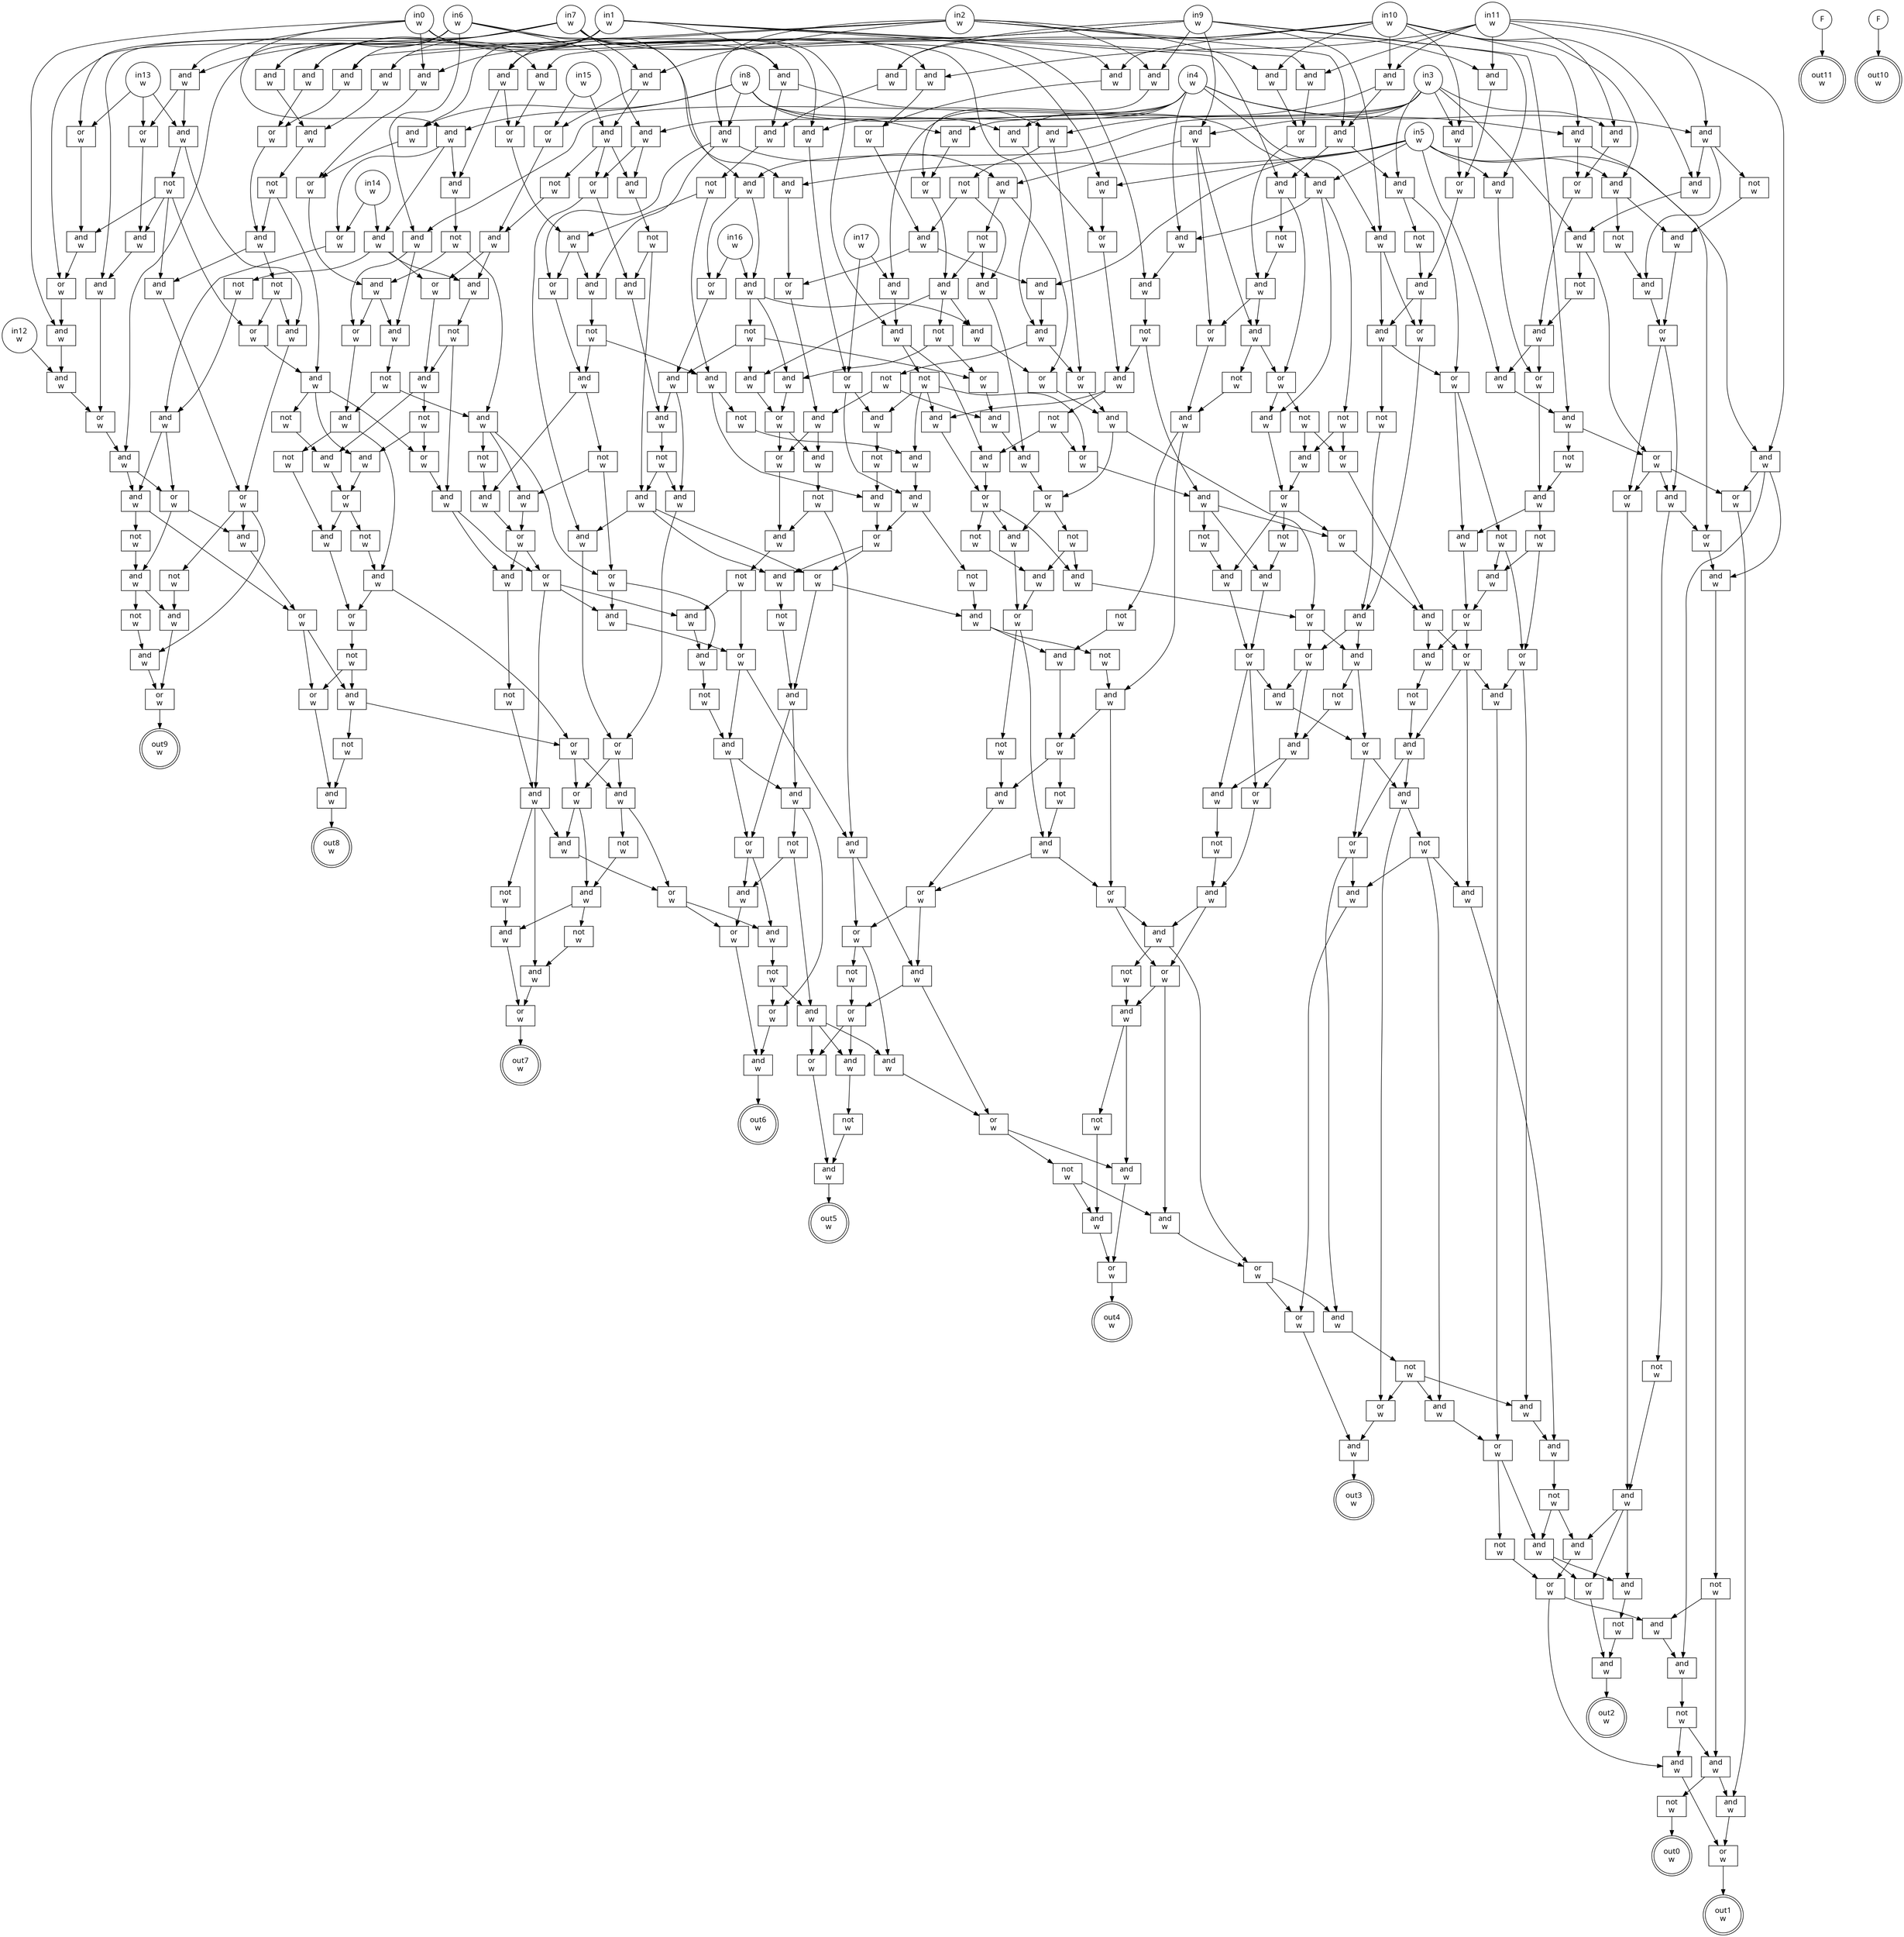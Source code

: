digraph circuit{
	node [style = filled, fillcolor = white,shape=rect, fontname=geneva]
	g0 [label="in0\nw",shape=circle,fillcolor=white]
	g1 [label="in1\nw",shape=circle,fillcolor=white]
	g2 [label="in2\nw",shape=circle,fillcolor=white]
	g3 [label="in3\nw",shape=circle,fillcolor=white]
	g4 [label="in4\nw",shape=circle,fillcolor=white]
	g5 [label="in5\nw",shape=circle,fillcolor=white]
	g6 [label="in6\nw",shape=circle,fillcolor=white]
	g7 [label="in7\nw",shape=circle,fillcolor=white]
	g8 [label="in8\nw",shape=circle,fillcolor=white]
	g9 [label="in9\nw",shape=circle,fillcolor=white]
	g10 [label="in10\nw",shape=circle,fillcolor=white]
	g11 [label="in11\nw",shape=circle,fillcolor=white]
	g12 [label="in12\nw",shape=circle,fillcolor=white]
	g13 [label="in13\nw",shape=circle,fillcolor=white]
	g14 [label="in14\nw",shape=circle,fillcolor=white]
	g15 [label="in15\nw",shape=circle,fillcolor=white]
	g16 [label="in16\nw",shape=circle,fillcolor=white]
	g17 [label="in17\nw",shape=circle,fillcolor=white]
	g18 [label="F",shape=circle,fillcolor=white]
	g19 [label="F",shape=circle,fillcolor=white]
	g20 [label="and\nw",fillcolor=white]
	g21 [label="and\nw",fillcolor=white]
	g22 [label="or\nw",fillcolor=white]
	g23 [label="and\nw",fillcolor=white]
	g24 [label="and\nw",fillcolor=white]
	g25 [label="and\nw",fillcolor=white]
	g26 [label="and\nw",fillcolor=white]
	g27 [label="not\nw",fillcolor=white]
	g28 [label="and\nw",fillcolor=white]
	g29 [label="and\nw",fillcolor=white]
	g30 [label="not\nw",fillcolor=white]
	g31 [label="and\nw",fillcolor=white]
	g32 [label="and\nw",fillcolor=white]
	g33 [label="and\nw",fillcolor=white]
	g34 [label="and\nw",fillcolor=white]
	g35 [label="not\nw",fillcolor=white]
	g36 [label="and\nw",fillcolor=white]
	g37 [label="or\nw",fillcolor=white]
	g38 [label="and\nw",fillcolor=white]
	g39 [label="not\nw",fillcolor=white]
	g40 [label="and\nw",fillcolor=white]
	g41 [label="or\nw",fillcolor=white]
	g42 [label="and\nw",fillcolor=white]
	g43 [label="and\nw",fillcolor=white]
	g44 [label="not\nw",fillcolor=white]
	g45 [label="and\nw",fillcolor=white]
	g46 [label="and\nw",fillcolor=white]
	g47 [label="not\nw",fillcolor=white]
	g48 [label="and\nw",fillcolor=white]
	g49 [label="or\nw",fillcolor=white]
	g50 [label="not\nw",fillcolor=white]
	g51 [label="or\nw",fillcolor=white]
	g52 [label="and\nw",fillcolor=white]
	g53 [label="not\nw",fillcolor=white]
	g54 [label="and\nw",fillcolor=white]
	g55 [label="and\nw",fillcolor=white]
	g56 [label="and\nw",fillcolor=white]
	g57 [label="and\nw",fillcolor=white]
	g58 [label="and\nw",fillcolor=white]
	g59 [label="not\nw",fillcolor=white]
	g60 [label="and\nw",fillcolor=white]
	g61 [label="or\nw",fillcolor=white]
	g62 [label="and\nw",fillcolor=white]
	g63 [label="and\nw",fillcolor=white]
	g64 [label="and\nw",fillcolor=white]
	g65 [label="not\nw",fillcolor=white]
	g66 [label="or\nw",fillcolor=white]
	g67 [label="and\nw",fillcolor=white]
	g68 [label="and\nw",fillcolor=white]
	g69 [label="and\nw",fillcolor=white]
	g70 [label="and\nw",fillcolor=white]
	g71 [label="and\nw",fillcolor=white]
	g72 [label="or\nw",fillcolor=white]
	g73 [label="and\nw",fillcolor=white]
	g74 [label="not\nw",fillcolor=white]
	g75 [label="and\nw",fillcolor=white]
	g76 [label="and\nw",fillcolor=white]
	g77 [label="and\nw",fillcolor=white]
	g78 [label="or\nw",fillcolor=white]
	g79 [label="or\nw",fillcolor=white]
	g80 [label="and\nw",fillcolor=white]
	g81 [label="or\nw",fillcolor=white]
	g82 [label="and\nw",fillcolor=white]
	g83 [label="not\nw",fillcolor=white]
	g84 [label="not\nw",fillcolor=white]
	g85 [label="and\nw",fillcolor=white]
	g86 [label="or\nw",fillcolor=white]
	g87 [label="not\nw",fillcolor=white]
	g88 [label="or\nw",fillcolor=white]
	g89 [label="and\nw",fillcolor=white]
	g90 [label="not\nw",fillcolor=white]
	g91 [label="and\nw",fillcolor=white]
	g92 [label="and\nw",fillcolor=white]
	g93 [label="and\nw",fillcolor=white]
	g94 [label="or\nw",fillcolor=white]
	g95 [label="and\nw",fillcolor=white]
	g96 [label="not\nw",fillcolor=white]
	g97 [label="and\nw",fillcolor=white]
	g98 [label="and\nw",fillcolor=white]
	g99 [label="not\nw",fillcolor=white]
	g100 [label="and\nw",fillcolor=white]
	g101 [label="and\nw",fillcolor=white]
	g102 [label="and\nw",fillcolor=white]
	g103 [label="or\nw",fillcolor=white]
	g104 [label="not\nw",fillcolor=white]
	g105 [label="or\nw",fillcolor=white]
	g106 [label="and\nw",fillcolor=white]
	g107 [label="and\nw",fillcolor=white]
	g108 [label="and\nw",fillcolor=white]
	g109 [label="not\nw",fillcolor=white]
	g110 [label="and\nw",fillcolor=white]
	g111 [label="or\nw",fillcolor=white]
	g112 [label="and\nw",fillcolor=white]
	g113 [label="and\nw",fillcolor=white]
	g114 [label="and\nw",fillcolor=white]
	g115 [label="or\nw",fillcolor=white]
	g116 [label="not\nw",fillcolor=white]
	g117 [label="and\nw",fillcolor=white]
	g118 [label="or\nw",fillcolor=white]
	g119 [label="or\nw",fillcolor=white]
	g120 [label="and\nw",fillcolor=white]
	g121 [label="and\nw",fillcolor=white]
	g122 [label="and\nw",fillcolor=white]
	g123 [label="not\nw",fillcolor=white]
	g124 [label="and\nw",fillcolor=white]
	g125 [label="or\nw",fillcolor=white]
	g126 [label="and\nw",fillcolor=white]
	g127 [label="and\nw",fillcolor=white]
	g128 [label="or\nw",fillcolor=white]
	g129 [label="and\nw",fillcolor=white]
	g130 [label="not\nw",fillcolor=white]
	g131 [label="and\nw",fillcolor=white]
	g132 [label="or\nw",fillcolor=white]
	g133 [label="or\nw",fillcolor=white]
	g134 [label="not\nw",fillcolor=white]
	g135 [label="or\nw",fillcolor=white]
	g136 [label="and\nw",fillcolor=white]
	g137 [label="and\nw",fillcolor=white]
	g138 [label="or\nw",fillcolor=white]
	g139 [label="and\nw",fillcolor=white]
	g140 [label="and\nw",fillcolor=white]
	g141 [label="not\nw",fillcolor=white]
	g142 [label="and\nw",fillcolor=white]
	g143 [label="not\nw",fillcolor=white]
	g144 [label="and\nw",fillcolor=white]
	g145 [label="and\nw",fillcolor=white]
	g146 [label="and\nw",fillcolor=white]
	g147 [label="and\nw",fillcolor=white]
	g148 [label="or\nw",fillcolor=white]
	g149 [label="and\nw",fillcolor=white]
	g150 [label="not\nw",fillcolor=white]
	g151 [label="and\nw",fillcolor=white]
	g152 [label="and\nw",fillcolor=white]
	g153 [label="or\nw",fillcolor=white]
	g154 [label="and\nw",fillcolor=white]
	g155 [label="not\nw",fillcolor=white]
	g156 [label="and\nw",fillcolor=white]
	g157 [label="or\nw",fillcolor=white]
	g158 [label="and\nw",fillcolor=white]
	g159 [label="or\nw",fillcolor=white]
	g160 [label="not\nw",fillcolor=white]
	g161 [label="and\nw",fillcolor=white]
	g162 [label="or\nw",fillcolor=white]
	g163 [label="or\nw",fillcolor=white]
	g164 [label="and\nw",fillcolor=white]
	g165 [label="or\nw",fillcolor=white]
	g166 [label="and\nw",fillcolor=white]
	g167 [label="and\nw",fillcolor=white]
	g168 [label="not\nw",fillcolor=white]
	g169 [label="and\nw",fillcolor=white]
	g170 [label="not\nw",fillcolor=white]
	g171 [label="or\nw",fillcolor=white]
	g172 [label="and\nw",fillcolor=white]
	g173 [label="not\nw",fillcolor=white]
	g174 [label="and\nw",fillcolor=white]
	g175 [label="or\nw",fillcolor=white]
	g176 [label="and\nw",fillcolor=white]
	g177 [label="and\nw",fillcolor=white]
	g178 [label="not\nw",fillcolor=white]
	g179 [label="or\nw",fillcolor=white]
	g180 [label="and\nw",fillcolor=white]
	g181 [label="not\nw",fillcolor=white]
	g182 [label="not\nw",fillcolor=white]
	g183 [label="and\nw",fillcolor=white]
	g184 [label="and\nw",fillcolor=white]
	g185 [label="not\nw",fillcolor=white]
	g186 [label="and\nw",fillcolor=white]
	g187 [label="or\nw",fillcolor=white]
	g188 [label="and\nw",fillcolor=white]
	g189 [label="and\nw",fillcolor=white]
	g190 [label="not\nw",fillcolor=white]
	g191 [label="and\nw",fillcolor=white]
	g192 [label="and\nw",fillcolor=white]
	g193 [label="and\nw",fillcolor=white]
	g194 [label="or\nw",fillcolor=white]
	g195 [label="and\nw",fillcolor=white]
	g196 [label="or\nw",fillcolor=white]
	g197 [label="not\nw",fillcolor=white]
	g198 [label="or\nw",fillcolor=white]
	g199 [label="and\nw",fillcolor=white]
	g200 [label="and\nw",fillcolor=white]
	g201 [label="or\nw",fillcolor=white]
	g202 [label="and\nw",fillcolor=white]
	g203 [label="not\nw",fillcolor=white]
	g204 [label="and\nw",fillcolor=white]
	g205 [label="or\nw",fillcolor=white]
	g206 [label="not\nw",fillcolor=white]
	g207 [label="and\nw",fillcolor=white]
	g208 [label="and\nw",fillcolor=white]
	g209 [label="or\nw",fillcolor=white]
	g210 [label="and\nw",fillcolor=white]
	g211 [label="or\nw",fillcolor=white]
	g212 [label="and\nw",fillcolor=white]
	g213 [label="and\nw",fillcolor=white]
	g214 [label="or\nw",fillcolor=white]
	g215 [label="not\nw",fillcolor=white]
	g216 [label="and\nw",fillcolor=white]
	g217 [label="and\nw",fillcolor=white]
	g218 [label="not\nw",fillcolor=white]
	g219 [label="and\nw",fillcolor=white]
	g220 [label="or\nw",fillcolor=white]
	g221 [label="and\nw",fillcolor=white]
	g222 [label="or\nw",fillcolor=white]
	g223 [label="and\nw",fillcolor=white]
	g224 [label="and\nw",fillcolor=white]
	g225 [label="not\nw",fillcolor=white]
	g226 [label="and\nw",fillcolor=white]
	g227 [label="not\nw",fillcolor=white]
	g228 [label="or\nw",fillcolor=white]
	g229 [label="and\nw",fillcolor=white]
	g230 [label="and\nw",fillcolor=white]
	g231 [label="not\nw",fillcolor=white]
	g232 [label="and\nw",fillcolor=white]
	g233 [label="or\nw",fillcolor=white]
	g234 [label="not\nw",fillcolor=white]
	g235 [label="or\nw",fillcolor=white]
	g236 [label="and\nw",fillcolor=white]
	g237 [label="or\nw",fillcolor=white]
	g238 [label="and\nw",fillcolor=white]
	g239 [label="not\nw",fillcolor=white]
	g240 [label="or\nw",fillcolor=white]
	g241 [label="and\nw",fillcolor=white]
	g242 [label="not\nw",fillcolor=white]
	g243 [label="not\nw",fillcolor=white]
	g244 [label="and\nw",fillcolor=white]
	g245 [label="and\nw",fillcolor=white]
	g246 [label="or\nw",fillcolor=white]
	g247 [label="and\nw",fillcolor=white]
	g248 [label="and\nw",fillcolor=white]
	g249 [label="not\nw",fillcolor=white]
	g250 [label="and\nw",fillcolor=white]
	g251 [label="or\nw",fillcolor=white]
	g252 [label="and\nw",fillcolor=white]
	g253 [label="not\nw",fillcolor=white]
	g254 [label="and\nw",fillcolor=white]
	g255 [label="and\nw",fillcolor=white]
	g256 [label="not\nw",fillcolor=white]
	g257 [label="and\nw",fillcolor=white]
	g258 [label="or\nw",fillcolor=white]
	g259 [label="or\nw",fillcolor=white]
	g260 [label="and\nw",fillcolor=white]
	g261 [label="not\nw",fillcolor=white]
	g262 [label="and\nw",fillcolor=white]
	g263 [label="and\nw",fillcolor=white]
	g264 [label="and\nw",fillcolor=white]
	g265 [label="or\nw",fillcolor=white]
	g266 [label="not\nw",fillcolor=white]
	g267 [label="and\nw",fillcolor=white]
	g268 [label="or\nw",fillcolor=white]
	g269 [label="or\nw",fillcolor=white]
	g270 [label="and\nw",fillcolor=white]
	g271 [label="and\nw",fillcolor=white]
	g272 [label="and\nw",fillcolor=white]
	g273 [label="not\nw",fillcolor=white]
	g274 [label="and\nw",fillcolor=white]
	g275 [label="and\nw",fillcolor=white]
	g276 [label="or\nw",fillcolor=white]
	g277 [label="and\nw",fillcolor=white]
	g278 [label="not\nw",fillcolor=white]
	g279 [label="or\nw",fillcolor=white]
	g280 [label="and\nw",fillcolor=white]
	g281 [label="not\nw",fillcolor=white]
	g282 [label="and\nw",fillcolor=white]
	g283 [label="and\nw",fillcolor=white]
	g284 [label="not\nw",fillcolor=white]
	g285 [label="and\nw",fillcolor=white]
	g286 [label="or\nw",fillcolor=white]
	g287 [label="not\nw",fillcolor=white]
	g288 [label="and\nw",fillcolor=white]
	g289 [label="not\nw",fillcolor=white]
	g290 [label="and\nw",fillcolor=white]
	g291 [label="and\nw",fillcolor=white]
	g292 [label="or\nw",fillcolor=white]
	g293 [label="and\nw",fillcolor=white]
	g294 [label="and\nw",fillcolor=white]
	g295 [label="and\nw",fillcolor=white]
	g296 [label="or\nw",fillcolor=white]
	g297 [label="and\nw",fillcolor=white]
	g298 [label="not\nw",fillcolor=white]
	g299 [label="and\nw",fillcolor=white]
	g300 [label="and\nw",fillcolor=white]
	g301 [label="or\nw",fillcolor=white]
	g302 [label="and\nw",fillcolor=white]
	g303 [label="not\nw",fillcolor=white]
	g304 [label="and\nw",fillcolor=white]
	g305 [label="or\nw",fillcolor=white]
	g306 [label="and\nw",fillcolor=white]
	g307 [label="or\nw",fillcolor=white]
	g308 [label="not\nw",fillcolor=white]
	g309 [label="and\nw",fillcolor=white]
	g310 [label="or\nw",fillcolor=white]
	g311 [label="and\nw",fillcolor=white]
	g312 [label="or\nw",fillcolor=white]
	g313 [label="and\nw",fillcolor=white]
	g314 [label="not\nw",fillcolor=white]
	g315 [label="or\nw",fillcolor=white]
	g316 [label="and\nw",fillcolor=white]
	g317 [label="and\nw",fillcolor=white]
	g318 [label="not\nw",fillcolor=white]
	g319 [label="or\nw",fillcolor=white]
	g320 [label="and\nw",fillcolor=white]
	g321 [label="or\nw",fillcolor=white]
	g322 [label="and\nw",fillcolor=white]
	g323 [label="not\nw",fillcolor=white]
	g324 [label="and\nw",fillcolor=white]
	g325 [label="not\nw",fillcolor=white]
	g326 [label="and\nw",fillcolor=white]
	g327 [label="or\nw",fillcolor=white]
	g328 [label="and\nw",fillcolor=white]
	g329 [label="not\nw",fillcolor=white]
	g330 [label="and\nw",fillcolor=white]
	g331 [label="or\nw",fillcolor=white]
	g332 [label="and\nw",fillcolor=white]
	g333 [label="or\nw",fillcolor=white]
	g334 [label="and\nw",fillcolor=white]
	g335 [label="and\nw",fillcolor=white]
	g336 [label="not\nw",fillcolor=white]
	g337 [label="or\nw",fillcolor=white]
	g338 [label="and\nw",fillcolor=white]
	g339 [label="not\nw",fillcolor=white]
	g340 [label="or\nw",fillcolor=white]
	g341 [label="and\nw",fillcolor=white]
	g342 [label="or\nw",fillcolor=white]
	g343 [label="not\nw",fillcolor=white]
	g344 [label="and\nw",fillcolor=white]
	g345 [label="or\nw",fillcolor=white]
	g346 [label="and\nw",fillcolor=white]
	g347 [label="and\nw",fillcolor=white]
	g348 [label="not\nw",fillcolor=white]
	g349 [label="and\nw",fillcolor=white]
	g350 [label="and\nw",fillcolor=white]
	g351 [label="not\nw",fillcolor=white]
	g352 [label="or\nw",fillcolor=white]
	g353 [label="and\nw",fillcolor=white]
	g354 [label="not\nw",fillcolor=white]
	g355 [label="or\nw",fillcolor=white]
	g356 [label="and\nw",fillcolor=white]
	g357 [label="and\nw",fillcolor=white]
	g358 [label="not\nw",fillcolor=white]
	g359 [label="or\nw",fillcolor=white]
	g360 [label="and\nw",fillcolor=white]
	g361 [label="and\nw",fillcolor=white]
	g362 [label="or\nw",fillcolor=white]
	g363 [label="and\nw",fillcolor=white]
	g364 [label="not\nw",fillcolor=white]
	g365 [label="and\nw",fillcolor=white]
	g366 [label="or\nw",fillcolor=white]
	g367 [label="and\nw",fillcolor=white]
	g368 [label="or\nw",fillcolor=white]
	g369 [label="and\nw",fillcolor=white]
	g370 [label="not\nw",fillcolor=white]
	g371 [label="or\nw",fillcolor=white]
	g372 [label="and\nw",fillcolor=white]
	g373 [label="and\nw",fillcolor=white]
	g374 [label="not\nw",fillcolor=white]
	g375 [label="and\nw",fillcolor=white]
	g376 [label="and\nw",fillcolor=white]
	g377 [label="or\nw",fillcolor=white]
	g378 [label="and\nw",fillcolor=white]
	g379 [label="or\nw",fillcolor=white]
	g380 [label="and\nw",fillcolor=white]
	g381 [label="not\nw",fillcolor=white]
	g382 [label="and\nw",fillcolor=white]
	g383 [label="not\nw",fillcolor=white]
	g384 [label="or\nw",fillcolor=white]
	g385 [label="and\nw",fillcolor=white]
	g386 [label="and\nw",fillcolor=white]
	g387 [label="not\nw",fillcolor=white]
	g388 [label="and\nw",fillcolor=white]
	g389 [label="and\nw",fillcolor=white]
	g390 [label="not\nw",fillcolor=white]
	g391 [label="and\nw",fillcolor=white]
	g392 [label="or\nw",fillcolor=white]
	g393 [label="or\nw",fillcolor=white]
	g394 [label="and\nw",fillcolor=white]
	g395 [label="and\nw",fillcolor=white]
	g396 [label="or\nw",fillcolor=white]
	g397 [label="and\nw",fillcolor=white]
	g398 [label="out0\nw",shape=doublecircle,fillcolor=white]
	g399 [label="out1\nw",shape=doublecircle,fillcolor=white]
	g400 [label="out2\nw",shape=doublecircle,fillcolor=white]
	g401 [label="out3\nw",shape=doublecircle,fillcolor=white]
	g402 [label="out4\nw",shape=doublecircle,fillcolor=white]
	g403 [label="out5\nw",shape=doublecircle,fillcolor=white]
	g404 [label="out6\nw",shape=doublecircle,fillcolor=white]
	g405 [label="out7\nw",shape=doublecircle,fillcolor=white]
	g406 [label="out8\nw",shape=doublecircle,fillcolor=white]
	g407 [label="out9\nw",shape=doublecircle,fillcolor=white]
	g408 [label="out10\nw",shape=doublecircle,fillcolor=white]
	g409 [label="out11\nw",shape=doublecircle,fillcolor=white]
	edge [fontname=Geneva,fontcolor=forestgreen]
	g0->g174
	g0->g186
	g0->g207
	g0->g221
	g0->g245
	g0->g247
	g0->g291
	g1->g137
	g1->g139
	g1->g144
	g1->g145
	g1->g146
	g1->g147
	g1->g149
	g1->g192
	g1->g194
	g1->g247
	g2->g91
	g2->g92
	g2->g107
	g2->g110
	g2->g120
	g2->g121
	g2->g124
	g2->g139
	g3->g62
	g3->g63
	g3->g68
	g3->g69
	g3->g70
	g3->g71
	g3->g73
	g3->g122
	g4->g32
	g4->g33
	g4->g36
	g4->g40
	g4->g42
	g4->g54
	g4->g55
	g4->g56
	g5->g24
	g5->g25
	g5->g26
	g5->g28
	g5->g29
	g5->g31
	g5->g76
	g5->g294
	g6->g23
	g6->g24
	g6->g32
	g6->g62
	g6->g91
	g6->g210
	g6->g295
	g7->g22
	g7->g23
	g7->g25
	g7->g34
	g7->g36
	g7->g43
	g7->g63
	g7->g92
	g7->g137
	g7->g186
	g8->g26
	g8->g40
	g8->g68
	g8->g107
	g8->g144
	g8->g174
	g9->g21
	g9->g28
	g9->g54
	g9->g69
	g9->g77
	g9->g110
	g9->g145
	g9->g221
	g10->g20
	g10->g21
	g10->g29
	g10->g55
	g10->g57
	g10->g70
	g10->g120
	g10->g146
	g10->g245
	g11->g20
	g11->g31
	g11->g56
	g11->g71
	g11->g124
	g11->g147
	g11->g291
	g12->g208
	g13->g22
	g13->g187
	g13->g188
	g14->g175
	g14->g176
	g15->g93
	g15->g105
	g16->g64
	g16->g66
	g17->g33
	g17->g37
	g18->g409
	g19->g408
	g20->g121
	g20->g288
	g21->g248
	g22->g193
	g23->g140
	g24->g333
	g25->g41
	g26->g27
	g26->g42
	g26->g154
	g27->g156
	g27->g163
	g28->g88
	g29->g30
	g29->g60
	g30->g58
	g31->g82
	g31->g86
	g31->g386
	g32->g94
	g32->g95
	g33->g34
	g34->g35
	g34->g48
	g35->g38
	g35->g46
	g35->g51
	g35->g274
	g36->g37
	g37->g38
	g37->g275
	g38->g39
	g39->g272
	g40->g41
	g41->g45
	g42->g43
	g43->g44
	g44->g45
	g44->g52
	g45->g46
	g45->g47
	g46->g49
	g47->g48
	g47->g51
	g48->g49
	g49->g50
	g49->g302
	g49->g311
	g50->g304
	g51->g52
	g52->g53
	g52->g159
	g52->g161
	g53->g158
	g54->g127
	g54->g135
	g55->g72
	g55->g81
	g56->g57
	g56->g58
	g56->g59
	g57->g73
	g58->g61
	g59->g60
	g60->g61
	g61->g79
	g61->g80
	g62->g224
	g62->g228
	g63->g64
	g63->g66
	g64->g65
	g64->g114
	g64->g117
	g65->g67
	g65->g113
	g65->g119
	g66->g67
	g67->g98
	g67->g100
	g68->g111
	g69->g108
	g69->g152
	g69->g171
	g70->g125
	g71->g72
	g72->g75
	g73->g74
	g73->g78
	g74->g75
	g75->g76
	g75->g88
	g76->g77
	g77->g78
	g77->g87
	g78->g79
	g78->g80
	g78->g86
	g79->g85
	g80->g81
	g80->g84
	g81->g82
	g82->g83
	g83->g385
	g83->g388
	g84->g85
	g85->g375
	g85->g379
	g85->g380
	g86->g389
	g87->g89
	g88->g89
	g89->g90
	g89->g129
	g90->g131
	g90->g133
	g91->g138
	g92->g93
	g92->g105
	g93->g94
	g93->g95
	g93->g104
	g94->g97
	g94->g102
	g95->g96
	g96->g97
	g96->g101
	g97->g98
	g98->g99
	g99->g100
	g99->g101
	g100->g103
	g101->g102
	g101->g277
	g101->g279
	g102->g103
	g103->g238
	g103->g240
	g104->g106
	g105->g106
	g106->g177
	g106->g179
	g107->g108
	g107->g251
	g107->g252
	g108->g109
	g108->g115
	g109->g112
	g109->g290
	g110->g111
	g111->g112
	g112->g113
	g112->g114
	g112->g116
	g113->g118
	g114->g115
	g115->g297
	g116->g117
	g116->g119
	g117->g118
	g118->g335
	g118->g337
	g119->g299
	g120->g148
	g121->g122
	g121->g149
	g122->g123
	g122->g128
	g123->g126
	g124->g125
	g125->g126
	g126->g127
	g126->g135
	g127->g128
	g127->g134
	g128->g129
	g128->g130
	g129->g132
	g130->g131
	g130->g133
	g131->g132
	g132->g165
	g132->g167
	g133->g166
	g133->g372
	g134->g136
	g135->g136
	g136->g313
	g136->g315
	g137->g138
	g138->g142
	g139->g140
	g140->g141
	g141->g142
	g141->g199
	g142->g143
	g142->g195
	g143->g189
	g143->g198
	g144->g222
	g145->g184
	g145->g246
	g146->g292
	g147->g148
	g148->g151
	g149->g150
	g149->g153
	g150->g151
	g151->g152
	g151->g171
	g152->g153
	g152->g170
	g153->g154
	g153->g155
	g154->g157
	g155->g156
	g155->g163
	g156->g157
	g157->g158
	g157->g159
	g157->g160
	g158->g162
	g159->g164
	g160->g161
	g161->g162
	g162->g317
	g162->g319
	g162->g326
	g163->g164
	g164->g165
	g164->g167
	g165->g166
	g165->g169
	g165->g330
	g166->g377
	g167->g168
	g168->g169
	g169->g328
	g169->g331
	g170->g172
	g171->g172
	g172->g173
	g172->g285
	g173->g283
	g174->g175
	g174->g176
	g174->g184
	g175->g183
	g176->g177
	g176->g179
	g176->g182
	g177->g178
	g178->g180
	g178->g202
	g179->g180
	g180->g181
	g180->g204
	g181->g200
	g181->g201
	g182->g183
	g183->g211
	g183->g213
	g184->g185
	g185->g223
	g185->g226
	g186->g187
	g186->g188
	g187->g191
	g188->g189
	g188->g190
	g189->g196
	g190->g191
	g190->g193
	g190->g195
	g190->g198
	g191->g192
	g192->g209
	g193->g194
	g194->g207
	g195->g196
	g196->g197
	g196->g212
	g196->g219
	g197->g217
	g198->g199
	g199->g200
	g199->g201
	g199->g203
	g200->g205
	g201->g202
	g202->g259
	g202->g260
	g203->g204
	g204->g205
	g205->g206
	g205->g232
	g206->g230
	g207->g208
	g208->g209
	g209->g210
	g210->g211
	g210->g213
	g211->g212
	g211->g216
	g212->g214
	g213->g214
	g213->g215
	g214->g235
	g214->g236
	g215->g216
	g216->g217
	g216->g218
	g217->g220
	g218->g219
	g219->g220
	g220->g407
	g221->g222
	g222->g223
	g223->g224
	g223->g228
	g224->g225
	g225->g226
	g225->g229
	g226->g227
	g226->g257
	g226->g269
	g227->g255
	g228->g229
	g229->g230
	g229->g231
	g230->g233
	g230->g237
	g231->g232
	g232->g233
	g233->g234
	g234->g235
	g234->g236
	g235->g244
	g236->g237
	g236->g243
	g237->g238
	g237->g240
	g238->g239
	g238->g265
	g239->g241
	g240->g241
	g240->g264
	g241->g242
	g241->g267
	g242->g263
	g243->g244
	g244->g406
	g245->g246
	g246->g250
	g247->g248
	g247->g288
	g248->g249
	g249->g250
	g249->g271
	g250->g251
	g250->g252
	g251->g254
	g252->g253
	g253->g254
	g253->g271
	g254->g255
	g254->g256
	g255->g258
	g256->g257
	g256->g269
	g257->g258
	g258->g259
	g258->g260
	g259->g262
	g259->g270
	g259->g346
	g260->g261
	g261->g262
	g262->g263
	g262->g264
	g262->g266
	g263->g268
	g264->g265
	g265->g353
	g265->g396
	g266->g267
	g267->g268
	g268->g405
	g269->g270
	g269->g347
	g270->g340
	g271->g272
	g271->g273
	g272->g276
	g273->g274
	g274->g275
	g275->g276
	g275->g281
	g276->g277
	g276->g279
	g277->g278
	g278->g280
	g279->g280
	g279->g282
	g280->g350
	g280->g352
	g281->g282
	g282->g283
	g282->g284
	g283->g286
	g284->g285
	g285->g286
	g285->g307
	g286->g287
	g286->g309
	g287->g306
	g288->g289
	g288->g296
	g289->g290
	g289->g293
	g290->g300
	g291->g292
	g292->g293
	g293->g294
	g293->g333
	g294->g295
	g295->g296
	g295->g298
	g296->g297
	g297->g301
	g297->g312
	g298->g299
	g298->g334
	g299->g300
	g300->g301
	g301->g302
	g301->g303
	g302->g305
	g303->g304
	g303->g311
	g304->g305
	g305->g306
	g305->g308
	g306->g307
	g306->g310
	g307->g321
	g307->g322
	g308->g309
	g309->g310
	g310->g342
	g310->g344
	g311->g312
	g312->g313
	g312->g315
	g313->g314
	g313->g327
	g314->g316
	g315->g316
	g315->g326
	g316->g317
	g316->g319
	g317->g318
	g318->g320
	g319->g320
	g320->g321
	g320->g322
	g321->g324
	g321->g367
	g322->g323
	g322->g368
	g323->g324
	g324->g325
	g324->g363
	g325->g365
	g326->g327
	g327->g328
	g327->g331
	g328->g329
	g328->g371
	g329->g330
	g329->g332
	g329->g376
	g330->g373
	g331->g332
	g331->g369
	g332->g393
	g333->g334
	g334->g335
	g334->g337
	g335->g336
	g336->g338
	g336->g341
	g337->g338
	g338->g339
	g339->g340
	g339->g346
	g340->g341
	g340->g349
	g341->g342
	g341->g344
	g342->g343
	g342->g361
	g343->g345
	g344->g345
	g344->g362
	g345->g357
	g345->g359
	g346->g347
	g347->g348
	g348->g349
	g349->g350
	g349->g352
	g350->g351
	g350->g355
	g351->g356
	g351->g395
	g352->g353
	g352->g395
	g353->g354
	g354->g355
	g354->g356
	g355->g397
	g356->g357
	g356->g359
	g356->g361
	g357->g358
	g358->g360
	g359->g360
	g360->g403
	g361->g362
	g362->g363
	g362->g364
	g363->g366
	g364->g365
	g364->g367
	g365->g366
	g366->g402
	g367->g368
	g368->g369
	g368->g393
	g369->g370
	g370->g371
	g370->g372
	g370->g376
	g371->g394
	g372->g373
	g373->g374
	g374->g375
	g374->g378
	g375->g384
	g376->g377
	g377->g378
	g377->g383
	g378->g379
	g378->g380
	g379->g382
	g380->g381
	g381->g382
	g382->g400
	g383->g384
	g384->g385
	g384->g391
	g385->g386
	g386->g387
	g387->g388
	g387->g391
	g388->g389
	g388->g390
	g389->g392
	g390->g398
	g391->g392
	g392->g399
	g393->g394
	g394->g401
	g395->g396
	g396->g397
	g397->g404
}